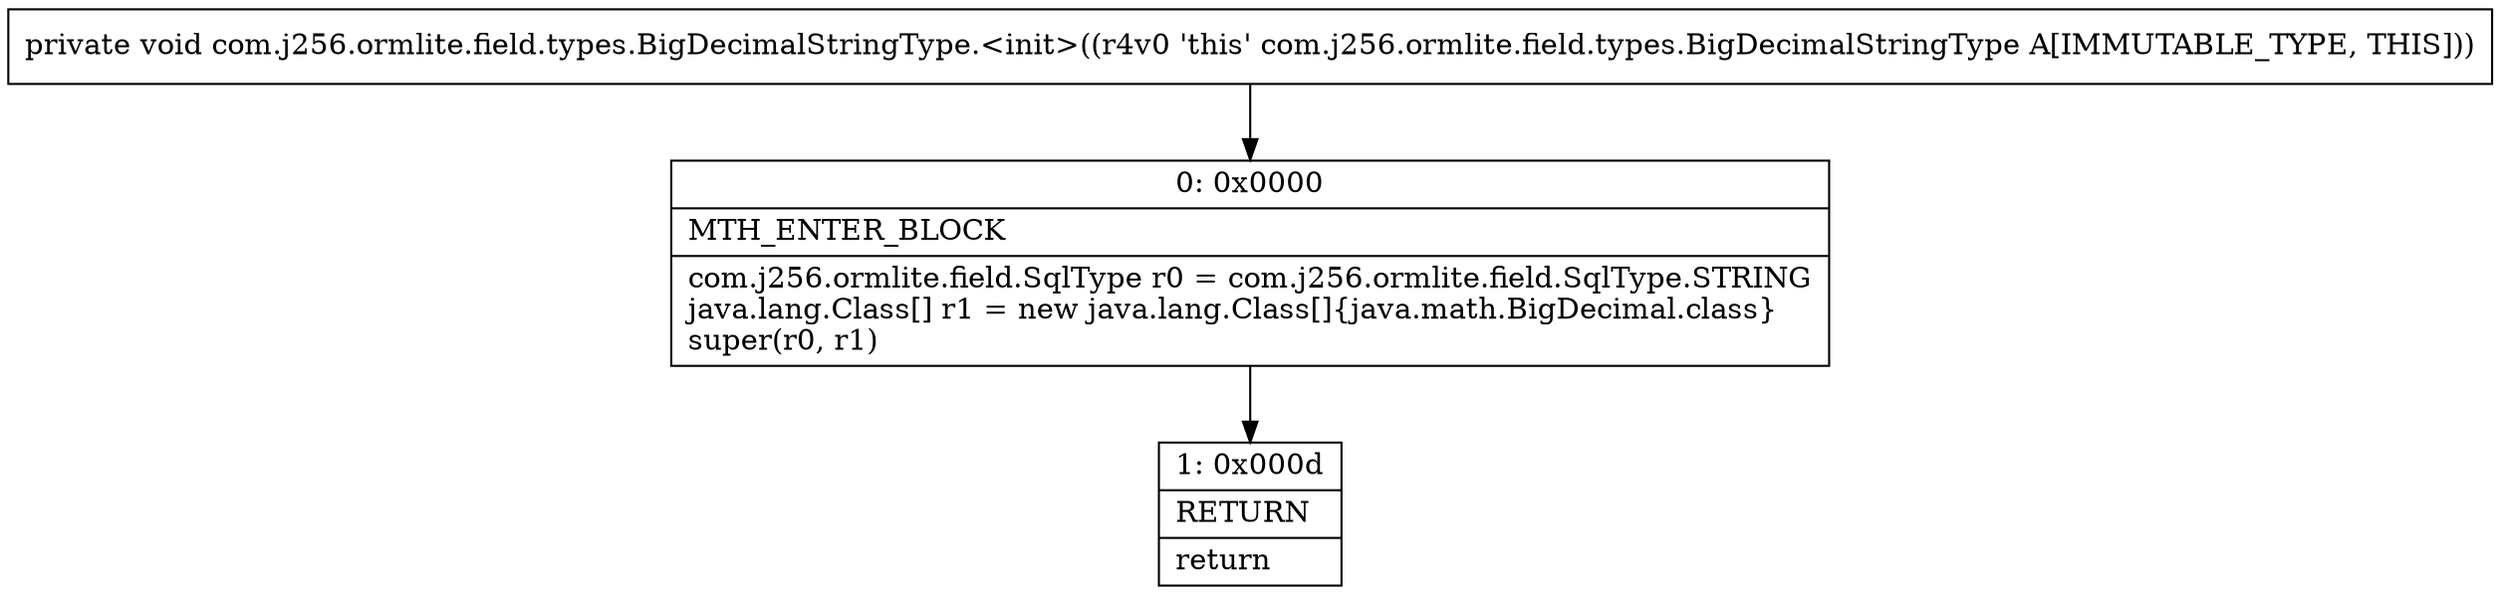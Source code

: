 digraph "CFG forcom.j256.ormlite.field.types.BigDecimalStringType.\<init\>()V" {
Node_0 [shape=record,label="{0\:\ 0x0000|MTH_ENTER_BLOCK\l|com.j256.ormlite.field.SqlType r0 = com.j256.ormlite.field.SqlType.STRING\ljava.lang.Class[] r1 = new java.lang.Class[]\{java.math.BigDecimal.class\}\lsuper(r0, r1)\l}"];
Node_1 [shape=record,label="{1\:\ 0x000d|RETURN\l|return\l}"];
MethodNode[shape=record,label="{private void com.j256.ormlite.field.types.BigDecimalStringType.\<init\>((r4v0 'this' com.j256.ormlite.field.types.BigDecimalStringType A[IMMUTABLE_TYPE, THIS])) }"];
MethodNode -> Node_0;
Node_0 -> Node_1;
}

